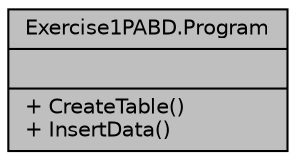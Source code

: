 digraph "Exercise1PABD.Program"
{
 // LATEX_PDF_SIZE
  edge [fontname="Helvetica",fontsize="10",labelfontname="Helvetica",labelfontsize="10"];
  node [fontname="Helvetica",fontsize="10",shape=record];
  Node1 [label="{Exercise1PABD.Program\n||+ CreateTable()\l+ InsertData()\l}",height=0.2,width=0.4,color="black", fillcolor="grey75", style="filled", fontcolor="black",tooltip=" "];
}
